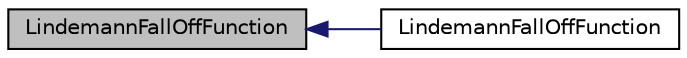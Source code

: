 digraph "LindemannFallOffFunction"
{
  bgcolor="transparent";
  edge [fontname="Helvetica",fontsize="10",labelfontname="Helvetica",labelfontsize="10"];
  node [fontname="Helvetica",fontsize="10",shape=record];
  rankdir="LR";
  Node1 [label="LindemannFallOffFunction",height=0.2,width=0.4,color="black", fillcolor="grey75", style="filled", fontcolor="black"];
  Node1 -> Node2 [dir="back",color="midnightblue",fontsize="10",style="solid",fontname="Helvetica"];
  Node2 [label="LindemannFallOffFunction",height=0.2,width=0.4,color="black",URL="$a01347.html#a3289736959dae0110b0d271a9a562661",tooltip="Construct from Istream. "];
}
